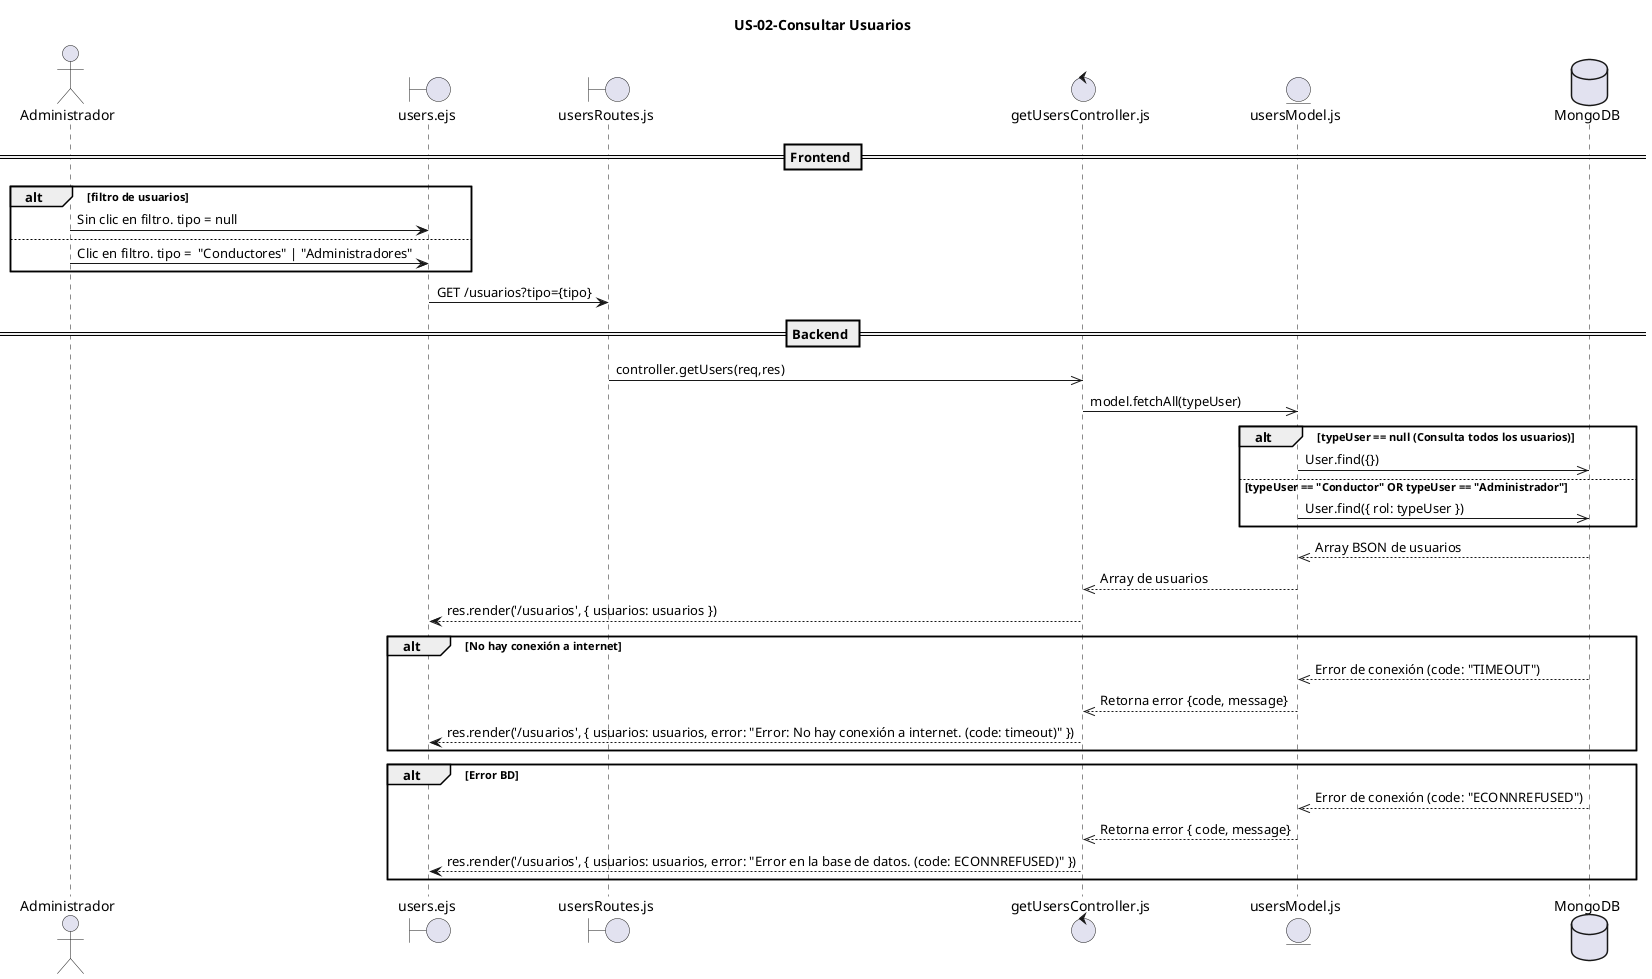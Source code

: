 @startuml
title US-02-Consultar Usuarios

actor Administrador

boundary  "users.ejs" as M4
boundary  "usersRoutes.js" as M1
control  "getUsersController.js" as M2
entity  "usersModel.js" as M3
database "MongoDB" as DB

== Frontend ==
alt filtro de usuarios
    Administrador -> M4 : Sin clic en filtro. tipo = null
else
    Administrador -> M4 : Clic en filtro. tipo =  "Conductores" | "Administradores"
end


M4 -> M1 : GET /usuarios?tipo={tipo}

== Backend ==
M1 ->> M2 : controller.getUsers(req,res)
M2 ->> M3 : model.fetchAll(typeUser)

alt typeUser == null (Consulta todos los usuarios)
    M3 ->> DB : User.find({})
else typeUser == "Conductor" OR typeUser == "Administrador"
    M3 ->> DB : User.find({ rol: typeUser })
end

DB -->> M3 : Array BSON de usuarios
M3 -->> M2 : Array de usuarios
M2 --> M4 : res.render('/usuarios', { usuarios: usuarios })


alt No hay conexión a internet
    DB -->> M3 : Error de conexión (code: "TIMEOUT")
    M3 -->> M2 : Retorna error {code, message}
    M2 --> M4 : res.render('/usuarios', { usuarios: usuarios, error: "Error: No hay conexión a internet. (code: timeout)" })
end

alt Error BD
    DB -->> M3 : Error de conexión (code: "ECONNREFUSED")
    M3 -->> M2 : Retorna error { code, message}
    M2 --> M4 : res.render('/usuarios', { usuarios: usuarios, error: "Error en la base de datos. (code: ECONNREFUSED)" }) 
end



@enduml
